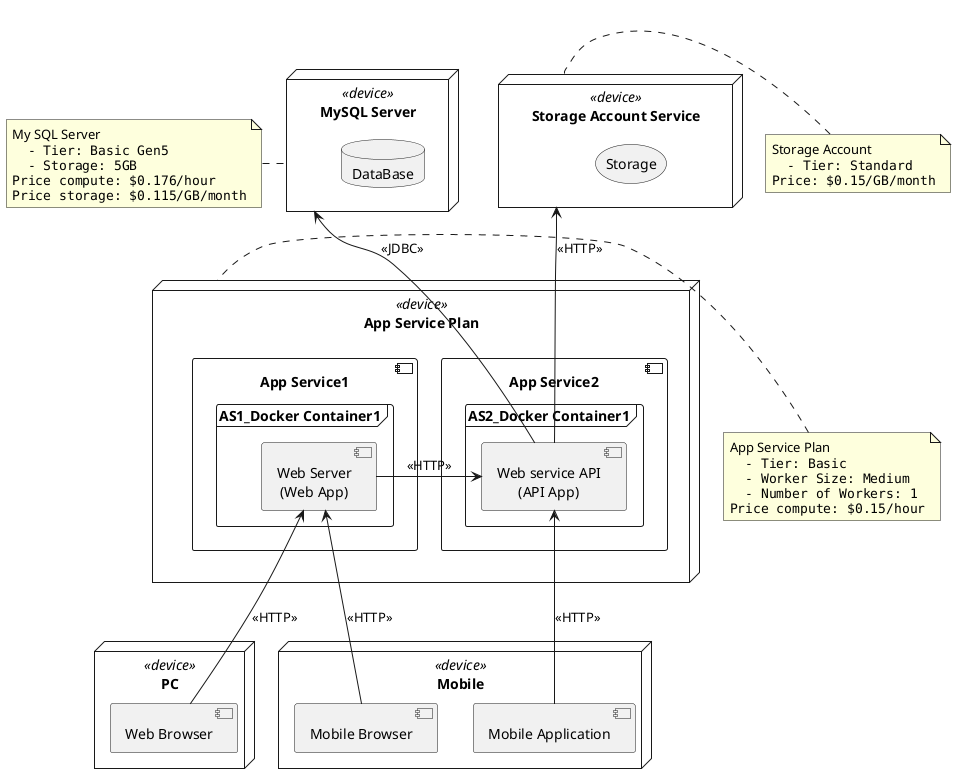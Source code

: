 @startuml DeploymentDiagram

' Declaration
' node ASP
' node Client
' node Server
node "MySQL Server" as MySQL <<device>> {
  database DataBase
}

note left of MySQL
My SQL Server
<code>
  - Tier: Basic Gen5
  - Storage: 5GB
Price compute: $0.176/hour
Price storage: $0.115/GB/month
</code>
end note

node "Storage Account Service" <<device>> as SA {
  storage Storage
}

note right of SA
Storage Account
<code>
  - Tier: Standard
Price: $0.15/GB/month
</code>
end note

node "PC" <<device>> {
  component "Web Browser" as WB
}

node "Mobile" <<device>> {
  component "Mobile Browser" as MB
  component "Mobile Application" as MA
}

' Dependency
node "App Service Plan" <<device>> as ASP {
  component "App Service2" as AP2 {
    frame "AS2_Docker Container1" as DC2 {
      component "Web service API\n      (API App)" as Server
    }
  }

  component "App Service1" as AP1 {
    frame "AS1_Docker Container1" as DC1 {
      component "Web Server\n (Web App)" as Client
    }
  }
}

note left of ASP
App Service Plan
<code>
  - Tier: Basic
  - Worker Size: Medium
  - Number of Workers: 1
Price compute: $0.15/hour
</code>
end note


Client -> Server: <<HTTP>>
Server -u-> MySQL: <<JDBC>>
Server -u-> SA: <<HTTP>>

WB -u-> Client: <<HTTP>>
MB -u-> Client: <<HTTP>>
MA -u-> Server: <<HTTP>>

@enduml
